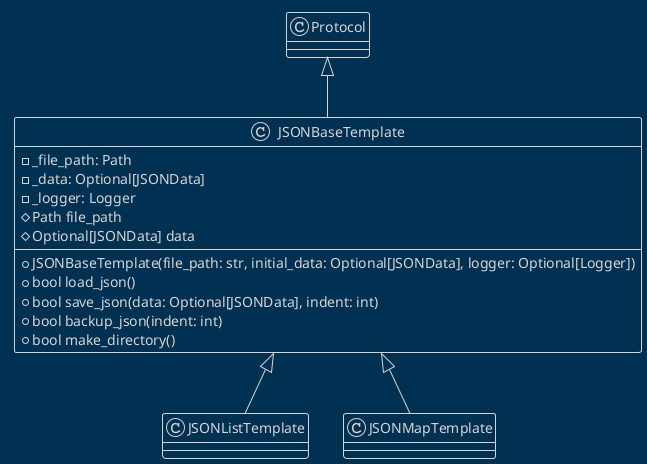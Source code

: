 @startuml JSONTemplate
!theme blueprint

' docs/puml/json/JSONBaseTemplate.puml

class JSONBaseTemplate extends Protocol {
    ' A base template class for working with JSON files.
    ' JSONMap = Dict[str, Any]
    ' JSONList = List[JSONMap]
    ' JSONData = Union[JSONMap, JSONList]
    - _file_path: Path
    - _data: Optional[JSONData]
    - _logger: Logger
    + JSONBaseTemplate(file_path: str, initial_data: Optional[JSONData], logger: Optional[Logger])
    ' Get the path to the JSON file.
    # Path file_path
    ' Load JSON data from the file into the _data attribute.
    # Optional[JSONData] data
    ' Save JSON data to the file. Returns True if successful, False otherwise.
    + bool load_json()
    ' Create a backup of the JSON file. Returns True if successful, False otherwise.
    + bool save_json(data: Optional[JSONData], indent: int)
    ' Create a backup of the JSON file. Returns True if successful, False otherwise.
    + bool backup_json(indent: int)
    ' Create the directory for the JSON file. Returns True if successful, False otherwise.
    + bool make_directory()
}

JSONBaseTemplate <|-- JSONListTemplate
JSONBaseTemplate <|-- JSONMapTemplate
@enduml
